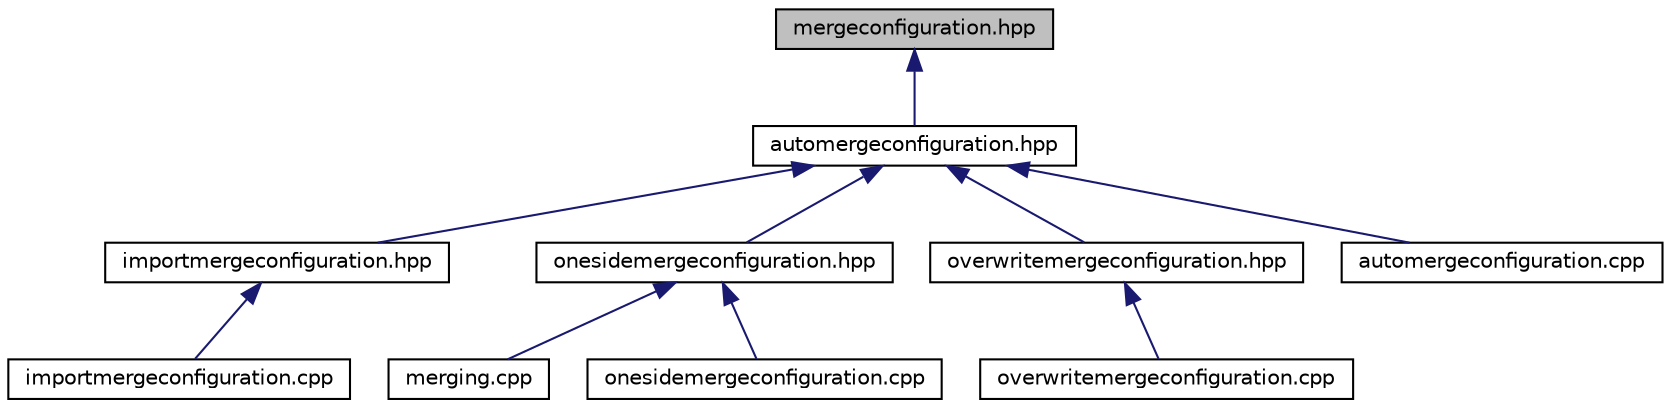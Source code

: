 digraph "mergeconfiguration.hpp"
{
  edge [fontname="Helvetica",fontsize="10",labelfontname="Helvetica",labelfontsize="10"];
  node [fontname="Helvetica",fontsize="10",shape=record];
  Node1 [label="mergeconfiguration.hpp",height=0.2,width=0.4,color="black", fillcolor="grey75", style="filled", fontcolor="black"];
  Node1 -> Node2 [dir="back",color="midnightblue",fontsize="10",style="solid"];
  Node2 [label="automergeconfiguration.hpp",height=0.2,width=0.4,color="black", fillcolor="white", style="filled",URL="$automergeconfiguration_8hpp.html",tooltip="A configuration for a simple automerge. "];
  Node2 -> Node3 [dir="back",color="midnightblue",fontsize="10",style="solid"];
  Node3 [label="importmergeconfiguration.hpp",height=0.2,width=0.4,color="black", fillcolor="white", style="filled",URL="$importmergeconfiguration_8hpp.html",tooltip="A configuration for a simple automerge and guaranteed conflict resolution by one side. "];
  Node3 -> Node4 [dir="back",color="midnightblue",fontsize="10",style="solid"];
  Node4 [label="importmergeconfiguration.cpp",height=0.2,width=0.4,color="black", fillcolor="white", style="filled",URL="$importmergeconfiguration_8cpp.html"];
  Node2 -> Node5 [dir="back",color="midnightblue",fontsize="10",style="solid"];
  Node5 [label="onesidemergeconfiguration.hpp",height=0.2,width=0.4,color="black", fillcolor="white", style="filled",URL="$onesidemergeconfiguration_8hpp.html",tooltip="A configuration for a simple automerge and guaranteed conflict resolution by one side. "];
  Node5 -> Node6 [dir="back",color="midnightblue",fontsize="10",style="solid"];
  Node6 [label="merging.cpp",height=0.2,width=0.4,color="black", fillcolor="white", style="filled",URL="$merging_8cpp.html"];
  Node5 -> Node7 [dir="back",color="midnightblue",fontsize="10",style="solid"];
  Node7 [label="onesidemergeconfiguration.cpp",height=0.2,width=0.4,color="black", fillcolor="white", style="filled",URL="$onesidemergeconfiguration_8cpp.html"];
  Node2 -> Node8 [dir="back",color="midnightblue",fontsize="10",style="solid"];
  Node8 [label="overwritemergeconfiguration.hpp",height=0.2,width=0.4,color="black", fillcolor="white", style="filled",URL="$overwritemergeconfiguration_8hpp.html",tooltip="A configuration for a simple automerge and guaranteed conflict resolution by one side. "];
  Node8 -> Node9 [dir="back",color="midnightblue",fontsize="10",style="solid"];
  Node9 [label="overwritemergeconfiguration.cpp",height=0.2,width=0.4,color="black", fillcolor="white", style="filled",URL="$overwritemergeconfiguration_8cpp.html"];
  Node2 -> Node10 [dir="back",color="midnightblue",fontsize="10",style="solid"];
  Node10 [label="automergeconfiguration.cpp",height=0.2,width=0.4,color="black", fillcolor="white", style="filled",URL="$automergeconfiguration_8cpp.html"];
}
